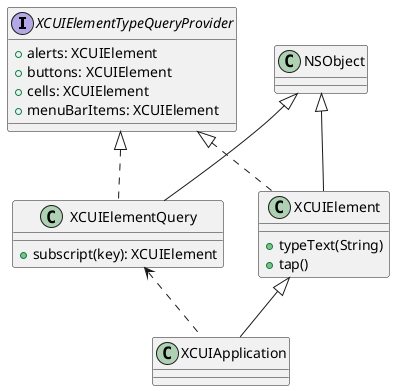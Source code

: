 @startuml

interface XCUIElementTypeQueryProvider {
  +alerts: XCUIElement
  +buttons: XCUIElement
  +cells: XCUIElement
  +menuBarItems: XCUIElement
}
class XCUIElementQuery {
  +subscript(key): XCUIElement
}
class XCUIElement {
  +typeText(String)
  +tap()
}
NSObject <|-- XCUIElement
NSObject <|-- XCUIElementQuery
XCUIElementTypeQueryProvider <|.. XCUIElement
XCUIElementTypeQueryProvider <|.. XCUIElementQuery

XCUIElement <|-- XCUIApplication
XCUIElementQuery <.. XCUIApplication
@enduml
